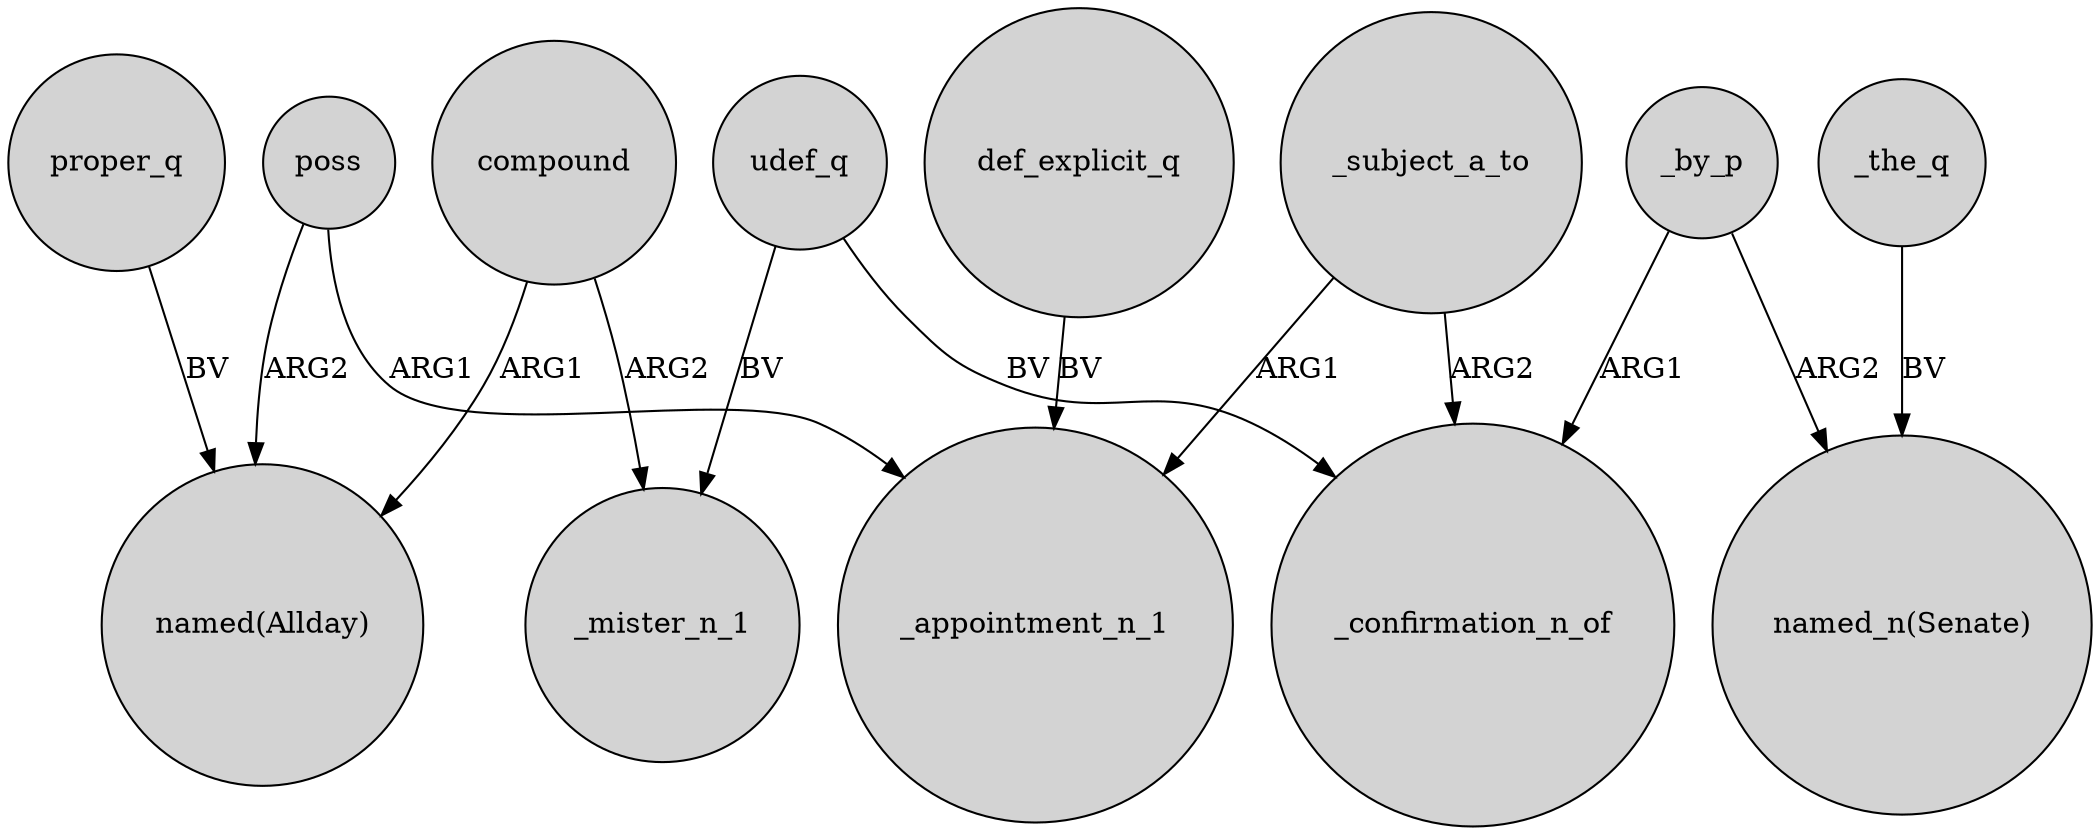 digraph {
	node [shape=circle style=filled]
	udef_q -> _mister_n_1 [label=BV]
	poss -> "named(Allday)" [label=ARG2]
	_the_q -> "named_n(Senate)" [label=BV]
	udef_q -> _confirmation_n_of [label=BV]
	compound -> "named(Allday)" [label=ARG1]
	_subject_a_to -> _appointment_n_1 [label=ARG1]
	_by_p -> _confirmation_n_of [label=ARG1]
	proper_q -> "named(Allday)" [label=BV]
	_subject_a_to -> _confirmation_n_of [label=ARG2]
	_by_p -> "named_n(Senate)" [label=ARG2]
	compound -> _mister_n_1 [label=ARG2]
	poss -> _appointment_n_1 [label=ARG1]
	def_explicit_q -> _appointment_n_1 [label=BV]
}
